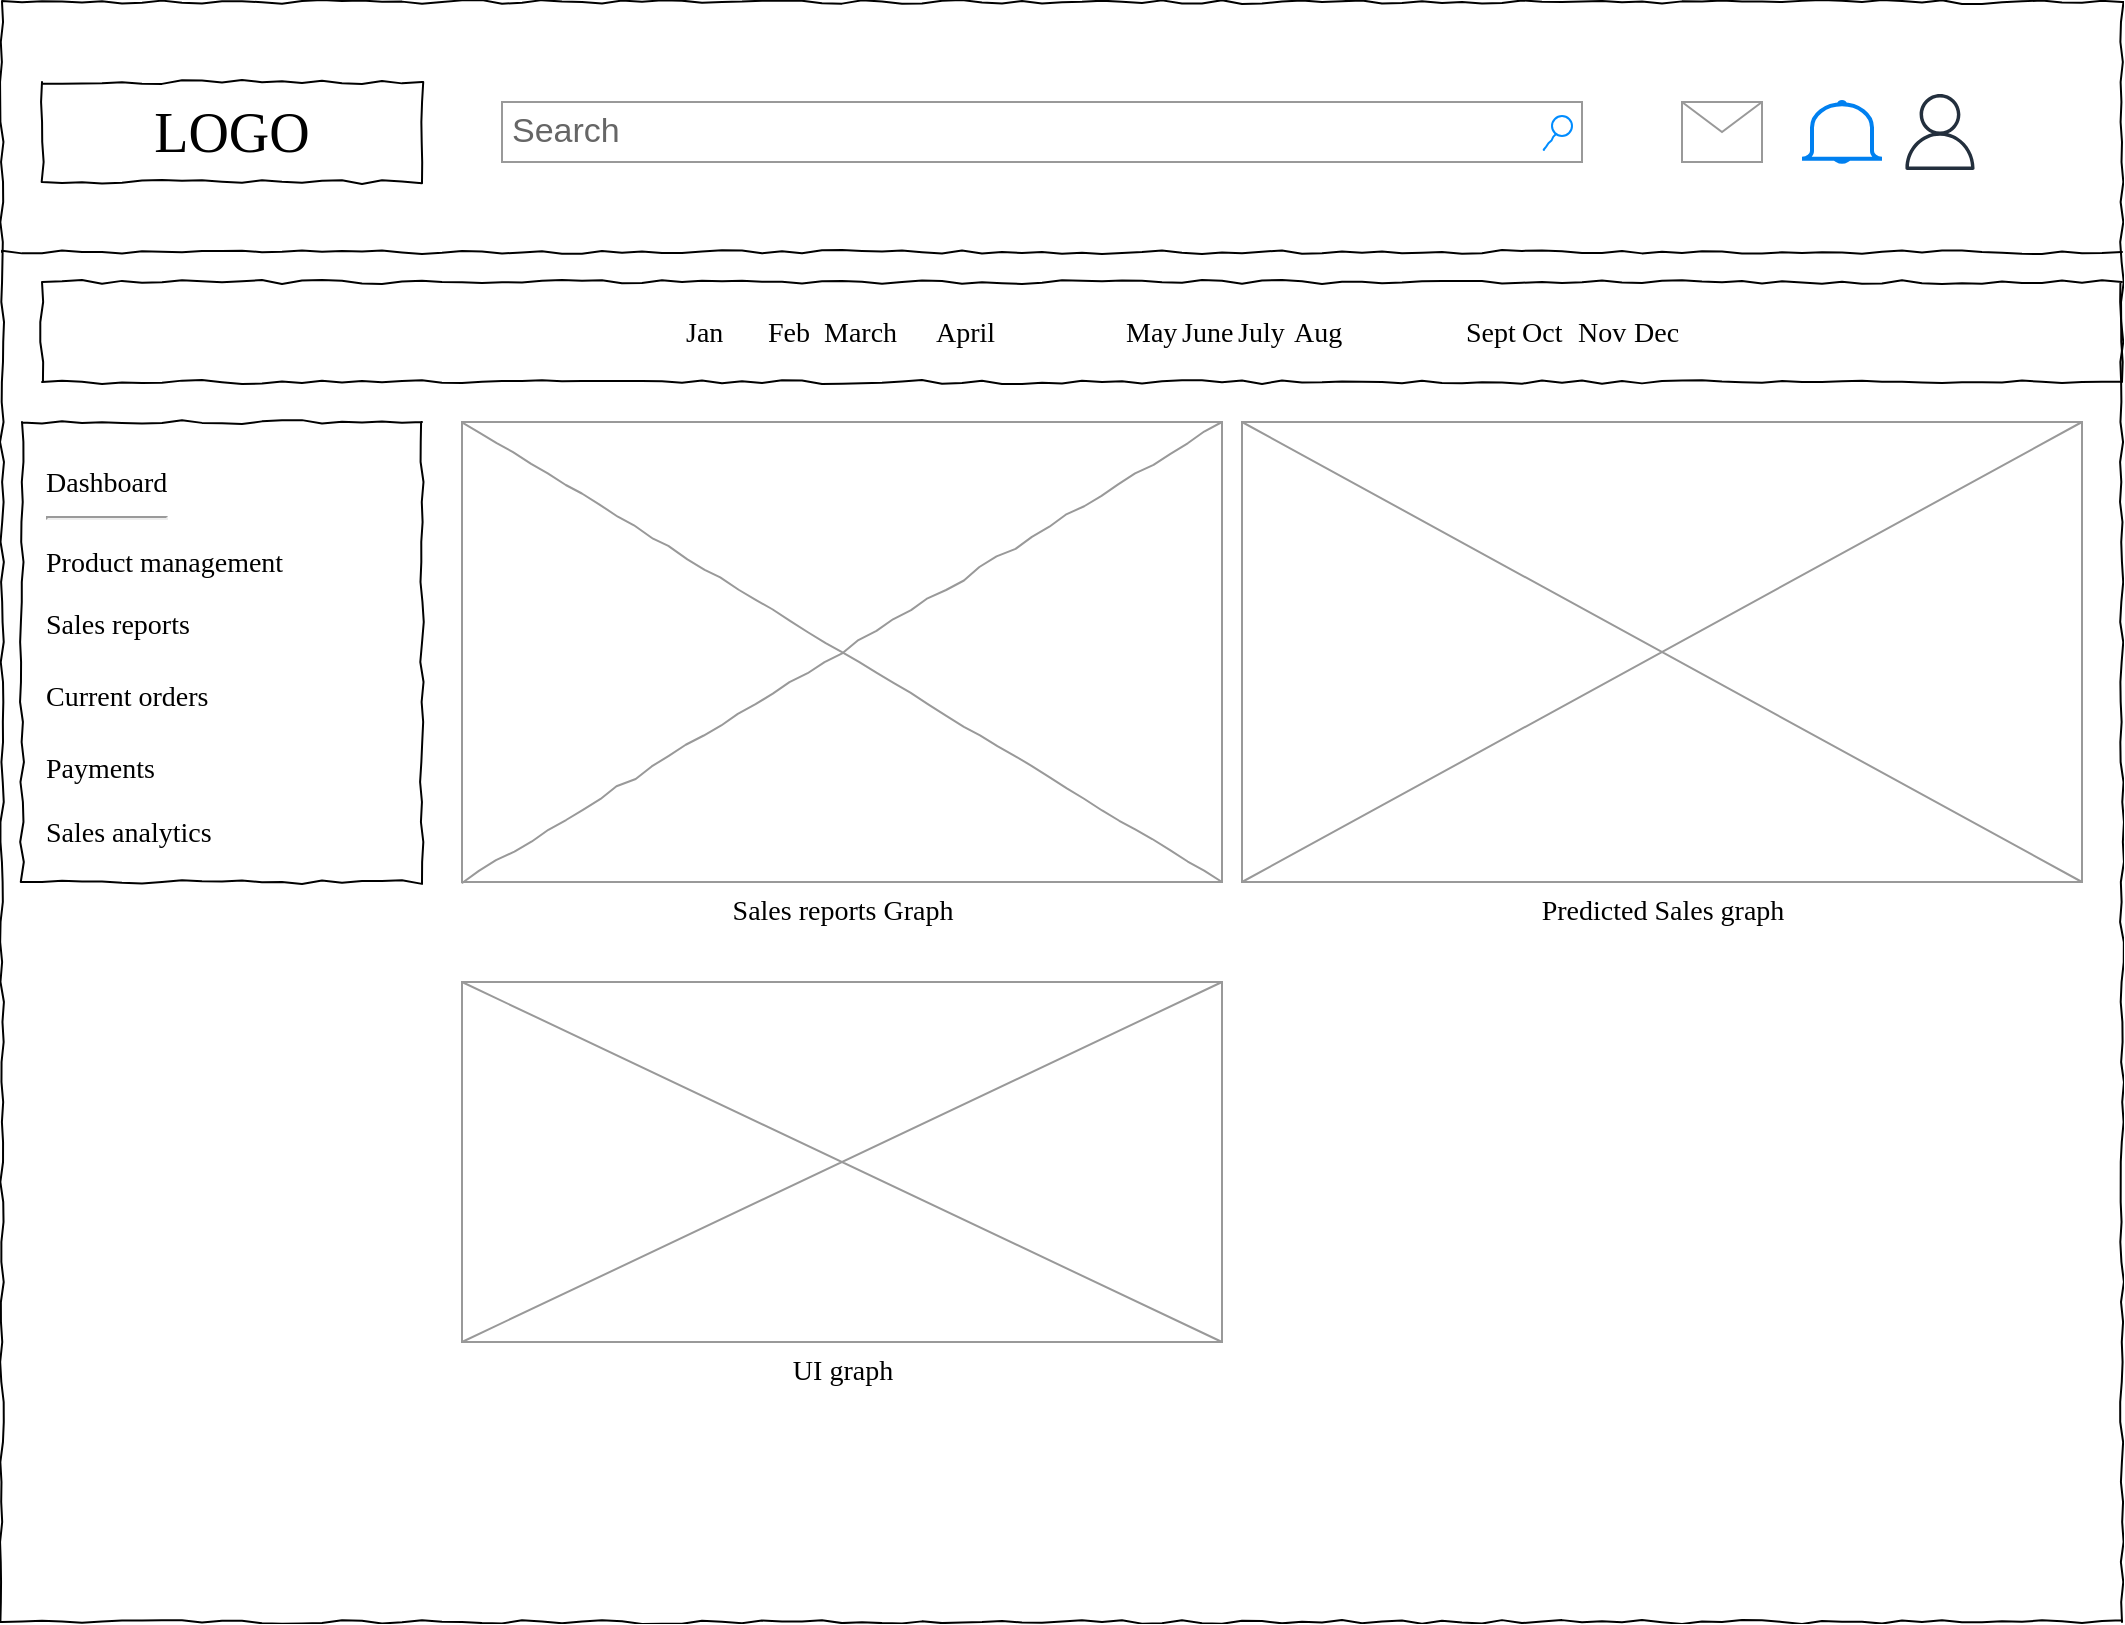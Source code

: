 <mxfile version="22.1.11" type="github">
  <diagram name="Page-1" id="03018318-947c-dd8e-b7a3-06fadd420f32">
    <mxGraphModel dx="1050" dy="522" grid="1" gridSize="10" guides="1" tooltips="1" connect="1" arrows="1" fold="1" page="1" pageScale="1" pageWidth="1100" pageHeight="850" background="none" math="0" shadow="0">
      <root>
        <mxCell id="0" />
        <mxCell id="1" parent="0" />
        <mxCell id="677b7b8949515195-1" value="" style="whiteSpace=wrap;html=1;rounded=0;shadow=0;labelBackgroundColor=none;strokeColor=#000000;strokeWidth=1;fillColor=none;fontFamily=Verdana;fontSize=12;fontColor=#000000;align=center;comic=1;" parent="1" vertex="1">
          <mxGeometry x="20" y="20" width="1060" height="810" as="geometry" />
        </mxCell>
        <mxCell id="677b7b8949515195-2" value="LOGO" style="whiteSpace=wrap;html=1;rounded=0;shadow=0;labelBackgroundColor=none;strokeWidth=1;fontFamily=Verdana;fontSize=28;align=center;comic=1;" parent="1" vertex="1">
          <mxGeometry x="40" y="60" width="190" height="50" as="geometry" />
        </mxCell>
        <mxCell id="677b7b8949515195-3" value="Search" style="strokeWidth=1;shadow=0;dashed=0;align=center;html=1;shape=mxgraph.mockup.forms.searchBox;strokeColor=#999999;mainText=;strokeColor2=#008cff;fontColor=#666666;fontSize=17;align=left;spacingLeft=3;rounded=0;labelBackgroundColor=none;comic=1;" parent="1" vertex="1">
          <mxGeometry x="270" y="70" width="540" height="30" as="geometry" />
        </mxCell>
        <mxCell id="677b7b8949515195-8" value="" style="whiteSpace=wrap;html=1;rounded=0;shadow=0;labelBackgroundColor=none;strokeWidth=1;fillColor=none;fontFamily=Verdana;fontSize=12;align=center;comic=1;" parent="1" vertex="1">
          <mxGeometry x="30" y="230" width="200" height="230" as="geometry" />
        </mxCell>
        <mxCell id="677b7b8949515195-9" value="" style="line;strokeWidth=1;html=1;rounded=0;shadow=0;labelBackgroundColor=none;fillColor=none;fontFamily=Verdana;fontSize=14;fontColor=#000000;align=center;comic=1;" parent="1" vertex="1">
          <mxGeometry x="20" y="140" width="1060" height="10" as="geometry" />
        </mxCell>
        <mxCell id="677b7b8949515195-10" value="" style="whiteSpace=wrap;html=1;rounded=0;shadow=0;labelBackgroundColor=none;strokeWidth=1;fillColor=none;fontFamily=Verdana;fontSize=12;align=center;comic=1;" parent="1" vertex="1">
          <mxGeometry x="40" y="160" width="1040" height="50" as="geometry" />
        </mxCell>
        <mxCell id="677b7b8949515195-11" value="Jan" style="text;html=1;points=[];align=left;verticalAlign=top;spacingTop=-4;fontSize=14;fontFamily=Verdana" parent="1" vertex="1">
          <mxGeometry x="360" y="175" width="60" height="20" as="geometry" />
        </mxCell>
        <mxCell id="677b7b8949515195-12" value="Feb&lt;span style=&quot;white-space: pre;&quot;&gt;&#x9;&lt;/span&gt;March&amp;nbsp;&lt;span style=&quot;white-space: pre;&quot;&gt;&#x9;&lt;/span&gt;April" style="text;html=1;points=[];align=left;verticalAlign=top;spacingTop=-4;fontSize=14;fontFamily=Verdana" parent="1" vertex="1">
          <mxGeometry x="401" y="175" width="60" height="20" as="geometry" />
        </mxCell>
        <mxCell id="677b7b8949515195-13" value="May&lt;span style=&quot;white-space: pre;&quot;&gt;&#x9;&lt;/span&gt;June&lt;span style=&quot;white-space: pre;&quot;&gt;&#x9;&lt;/span&gt;July&lt;span style=&quot;white-space: pre;&quot;&gt;&#x9;&lt;/span&gt;Aug" style="text;html=1;points=[];align=left;verticalAlign=top;spacingTop=-4;fontSize=14;fontFamily=Verdana" parent="1" vertex="1">
          <mxGeometry x="580" y="175" width="60" height="20" as="geometry" />
        </mxCell>
        <mxCell id="677b7b8949515195-14" value="Sept&lt;span style=&quot;white-space: pre;&quot;&gt;&#x9;&lt;/span&gt;Oct&lt;span style=&quot;white-space: pre;&quot;&gt;&#x9;&lt;/span&gt;Nov&lt;span style=&quot;white-space: pre;&quot;&gt;&#x9;&lt;/span&gt;Dec" style="text;html=1;points=[];align=left;verticalAlign=top;spacingTop=-4;fontSize=14;fontFamily=Verdana" parent="1" vertex="1">
          <mxGeometry x="750" y="175" width="60" height="20" as="geometry" />
        </mxCell>
        <mxCell id="677b7b8949515195-16" value="Sales reports Graph" style="verticalLabelPosition=bottom;shadow=0;dashed=0;align=center;html=1;verticalAlign=top;strokeWidth=1;shape=mxgraph.mockup.graphics.simpleIcon;strokeColor=#999999;rounded=0;labelBackgroundColor=none;fontFamily=Verdana;fontSize=14;fontColor=#000000;comic=1;" parent="1" vertex="1">
          <mxGeometry x="250" y="230" width="380" height="230" as="geometry" />
        </mxCell>
        <mxCell id="677b7b8949515195-27" value="Dashboard&lt;hr&gt;" style="text;html=1;points=[];align=left;verticalAlign=top;spacingTop=-4;fontSize=14;fontFamily=Verdana;strokeWidth=7;" parent="1" vertex="1">
          <mxGeometry x="40" y="250" width="170" height="20" as="geometry" />
        </mxCell>
        <mxCell id="677b7b8949515195-28" value="Sales analytics" style="text;html=1;points=[];align=left;verticalAlign=top;spacingTop=-4;fontSize=14;fontFamily=Verdana" parent="1" vertex="1">
          <mxGeometry x="40" y="425" width="170" height="20" as="geometry" />
        </mxCell>
        <mxCell id="677b7b8949515195-29" value="Sales reports" style="text;html=1;points=[];align=left;verticalAlign=top;spacingTop=-4;fontSize=14;fontFamily=Verdana" parent="1" vertex="1">
          <mxGeometry x="40" y="321" width="170" height="20" as="geometry" />
        </mxCell>
        <mxCell id="677b7b8949515195-30" value="Current orders" style="text;html=1;points=[];align=left;verticalAlign=top;spacingTop=-4;fontSize=14;fontFamily=Verdana" parent="1" vertex="1">
          <mxGeometry x="40" y="357" width="170" height="20" as="geometry" />
        </mxCell>
        <mxCell id="677b7b8949515195-39" value="Payments" style="text;html=1;points=[];align=left;verticalAlign=top;spacingTop=-4;fontSize=14;fontFamily=Verdana" parent="1" vertex="1">
          <mxGeometry x="40" y="393" width="170" height="20" as="geometry" />
        </mxCell>
        <mxCell id="677b7b8949515195-40" value="Product management" style="text;html=1;points=[];align=left;verticalAlign=top;spacingTop=-4;fontSize=14;fontFamily=Verdana" parent="1" vertex="1">
          <mxGeometry x="40" y="290" width="170" height="20" as="geometry" />
        </mxCell>
        <mxCell id="s9NbBZaZXyIAyK0EF1OY-2" value="&lt;font style=&quot;font-size: 14px;&quot; face=&quot;Verdana&quot;&gt;Predicted Sales graph&lt;/font&gt;" style="verticalLabelPosition=bottom;shadow=0;dashed=0;align=center;html=1;verticalAlign=top;strokeWidth=1;shape=mxgraph.mockup.graphics.simpleIcon;strokeColor=#999999;" vertex="1" parent="1">
          <mxGeometry x="640" y="230" width="420" height="230" as="geometry" />
        </mxCell>
        <mxCell id="s9NbBZaZXyIAyK0EF1OY-3" value="&lt;font style=&quot;font-size: 14px;&quot; face=&quot;Verdana&quot;&gt;UI graph&lt;/font&gt;" style="verticalLabelPosition=bottom;shadow=0;dashed=0;align=center;html=1;verticalAlign=top;strokeWidth=1;shape=mxgraph.mockup.graphics.simpleIcon;strokeColor=#999999;" vertex="1" parent="1">
          <mxGeometry x="250" y="510" width="380" height="180" as="geometry" />
        </mxCell>
        <mxCell id="s9NbBZaZXyIAyK0EF1OY-4" value="" style="verticalLabelPosition=bottom;shadow=0;dashed=0;align=center;html=1;verticalAlign=top;strokeWidth=1;shape=mxgraph.mockup.misc.mail2;strokeColor=#999999;" vertex="1" parent="1">
          <mxGeometry x="860" y="70" width="40" height="30" as="geometry" />
        </mxCell>
        <mxCell id="s9NbBZaZXyIAyK0EF1OY-5" value="" style="html=1;verticalLabelPosition=bottom;align=center;labelBackgroundColor=#ffffff;verticalAlign=top;strokeWidth=2;strokeColor=#0080F0;shadow=0;dashed=0;shape=mxgraph.ios7.icons.bell;" vertex="1" parent="1">
          <mxGeometry x="920" y="70" width="40" height="30" as="geometry" />
        </mxCell>
        <mxCell id="s9NbBZaZXyIAyK0EF1OY-6" value="" style="sketch=0;outlineConnect=0;fontColor=#232F3E;gradientColor=none;fillColor=#232F3D;strokeColor=none;dashed=0;verticalLabelPosition=bottom;verticalAlign=top;align=center;html=1;fontSize=12;fontStyle=0;aspect=fixed;pointerEvents=1;shape=mxgraph.aws4.user;" vertex="1" parent="1">
          <mxGeometry x="970" y="66" width="38" height="38" as="geometry" />
        </mxCell>
      </root>
    </mxGraphModel>
  </diagram>
</mxfile>
